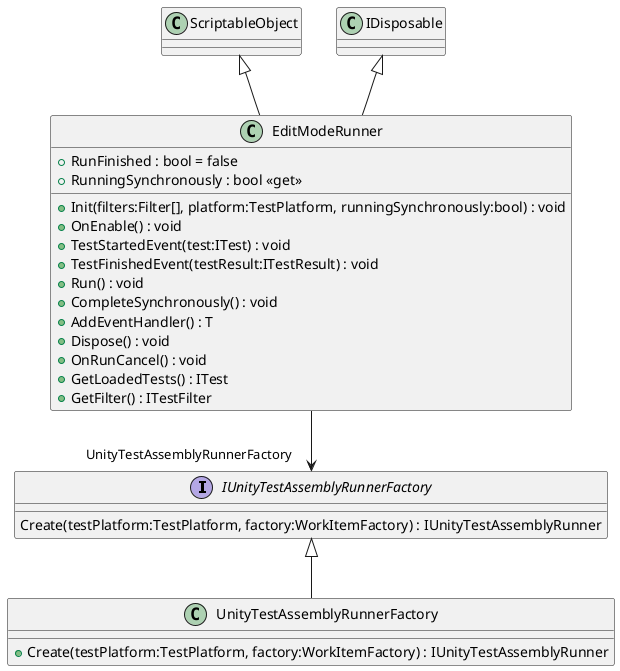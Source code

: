 @startuml
interface IUnityTestAssemblyRunnerFactory {
    Create(testPlatform:TestPlatform, factory:WorkItemFactory) : IUnityTestAssemblyRunner
}
class UnityTestAssemblyRunnerFactory {
    + Create(testPlatform:TestPlatform, factory:WorkItemFactory) : IUnityTestAssemblyRunner
}
class EditModeRunner {
    + RunFinished : bool = false
    + RunningSynchronously : bool <<get>>
    + Init(filters:Filter[], platform:TestPlatform, runningSynchronously:bool) : void
    + OnEnable() : void
    + TestStartedEvent(test:ITest) : void
    + TestFinishedEvent(testResult:ITestResult) : void
    + Run() : void
    + CompleteSynchronously() : void
    + AddEventHandler() : T
    + Dispose() : void
    + OnRunCancel() : void
    + GetLoadedTests() : ITest
    + GetFilter() : ITestFilter
}
IUnityTestAssemblyRunnerFactory <|-- UnityTestAssemblyRunnerFactory
ScriptableObject <|-- EditModeRunner
IDisposable <|-- EditModeRunner
EditModeRunner --> "UnityTestAssemblyRunnerFactory" IUnityTestAssemblyRunnerFactory
@enduml
